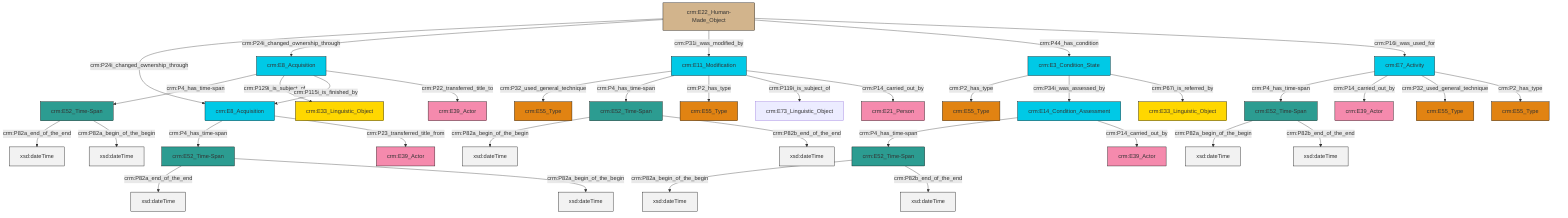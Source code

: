 graph TD
classDef Literal fill:#f2f2f2,stroke:#000000;
classDef CRM_Entity fill:#FFFFFF,stroke:#000000;
classDef Temporal_Entity fill:#00C9E6, stroke:#000000;
classDef Type fill:#E18312, stroke:#000000;
classDef Time-Span fill:#2C9C91, stroke:#000000;
classDef Appellation fill:#FFEB7F, stroke:#000000;
classDef Place fill:#008836, stroke:#000000;
classDef Persistent_Item fill:#B266B2, stroke:#000000;
classDef Conceptual_Object fill:#FFD700, stroke:#000000;
classDef Physical_Thing fill:#D2B48C, stroke:#000000;
classDef Actor fill:#f58aad, stroke:#000000;
classDef PC_Classes fill:#4ce600, stroke:#000000;
classDef Multi fill:#cccccc,stroke:#000000;

0["crm:E52_Time-Span"]:::Time-Span -->|crm:P82a_begin_of_the_begin| 1[xsd:dateTime]:::Literal
2["crm:E52_Time-Span"]:::Time-Span -->|crm:P82a_end_of_the_end| 3[xsd:dateTime]:::Literal
4["crm:E52_Time-Span"]:::Time-Span -->|crm:P82a_end_of_the_end| 5[xsd:dateTime]:::Literal
6["crm:E7_Activity"]:::Temporal_Entity -->|crm:P4_has_time-span| 7["crm:E52_Time-Span"]:::Time-Span
8["crm:E3_Condition_State"]:::Temporal_Entity -->|crm:P2_has_type| 9["crm:E55_Type"]:::Type
10["crm:E11_Modification"]:::Temporal_Entity -->|crm:P32_used_general_technique| 11["crm:E55_Type"]:::Type
2["crm:E52_Time-Span"]:::Time-Span -->|crm:P82a_begin_of_the_begin| 12[xsd:dateTime]:::Literal
4["crm:E52_Time-Span"]:::Time-Span -->|crm:P82a_begin_of_the_begin| 13[xsd:dateTime]:::Literal
10["crm:E11_Modification"]:::Temporal_Entity -->|crm:P4_has_time-span| 0["crm:E52_Time-Span"]:::Time-Span
6["crm:E7_Activity"]:::Temporal_Entity -->|crm:P14_carried_out_by| 17["crm:E39_Actor"]:::Actor
18["crm:E14_Condition_Assessment"]:::Temporal_Entity -->|crm:P4_has_time-span| 19["crm:E52_Time-Span"]:::Time-Span
15["crm:E8_Acquisition"]:::Temporal_Entity -->|crm:P4_has_time-span| 2["crm:E52_Time-Span"]:::Time-Span
0["crm:E52_Time-Span"]:::Time-Span -->|crm:P82b_end_of_the_end| 20[xsd:dateTime]:::Literal
10["crm:E11_Modification"]:::Temporal_Entity -->|crm:P2_has_type| 24["crm:E55_Type"]:::Type
25["crm:E8_Acquisition"]:::Temporal_Entity -->|crm:P4_has_time-span| 4["crm:E52_Time-Span"]:::Time-Span
10["crm:E11_Modification"]:::Temporal_Entity -->|crm:P119i_is_subject_of| 27["crm:E73_Linguistic_Object"]:::Default
10["crm:E11_Modification"]:::Temporal_Entity -->|crm:P14_carried_out_by| 28["crm:E21_Person"]:::Actor
21["crm:E22_Human-Made_Object"]:::Physical_Thing -->|crm:P24i_changed_ownership_through| 25["crm:E8_Acquisition"]:::Temporal_Entity
25["crm:E8_Acquisition"]:::Temporal_Entity -->|crm:P23_transferred_title_from| 30["crm:E39_Actor"]:::Actor
21["crm:E22_Human-Made_Object"]:::Physical_Thing -->|crm:P24i_changed_ownership_through| 15["crm:E8_Acquisition"]:::Temporal_Entity
8["crm:E3_Condition_State"]:::Temporal_Entity -->|crm:P34i_was_assessed_by| 18["crm:E14_Condition_Assessment"]:::Temporal_Entity
19["crm:E52_Time-Span"]:::Time-Span -->|crm:P82a_begin_of_the_begin| 34[xsd:dateTime]:::Literal
21["crm:E22_Human-Made_Object"]:::Physical_Thing -->|crm:P31i_was_modified_by| 10["crm:E11_Modification"]:::Temporal_Entity
21["crm:E22_Human-Made_Object"]:::Physical_Thing -->|crm:P44_has_condition| 8["crm:E3_Condition_State"]:::Temporal_Entity
18["crm:E14_Condition_Assessment"]:::Temporal_Entity -->|crm:P14_carried_out_by| 37["crm:E39_Actor"]:::Actor
15["crm:E8_Acquisition"]:::Temporal_Entity -->|crm:P129i_is_subject_of| 38["crm:E33_Linguistic_Object"]:::Conceptual_Object
15["crm:E8_Acquisition"]:::Temporal_Entity -->|crm:P115i_is_finished_by| 25["crm:E8_Acquisition"]:::Temporal_Entity
6["crm:E7_Activity"]:::Temporal_Entity -->|crm:P32_used_general_technique| 32["crm:E55_Type"]:::Type
7["crm:E52_Time-Span"]:::Time-Span -->|crm:P82a_begin_of_the_begin| 45[xsd:dateTime]:::Literal
15["crm:E8_Acquisition"]:::Temporal_Entity -->|crm:P22_transferred_title_to| 48["crm:E39_Actor"]:::Actor
6["crm:E7_Activity"]:::Temporal_Entity -->|crm:P2_has_type| 50["crm:E55_Type"]:::Type
21["crm:E22_Human-Made_Object"]:::Physical_Thing -->|crm:P16i_was_used_for| 6["crm:E7_Activity"]:::Temporal_Entity
19["crm:E52_Time-Span"]:::Time-Span -->|crm:P82b_end_of_the_end| 54[xsd:dateTime]:::Literal
7["crm:E52_Time-Span"]:::Time-Span -->|crm:P82b_end_of_the_end| 55[xsd:dateTime]:::Literal
8["crm:E3_Condition_State"]:::Temporal_Entity -->|crm:P67i_is_referred_by| 40["crm:E33_Linguistic_Object"]:::Conceptual_Object